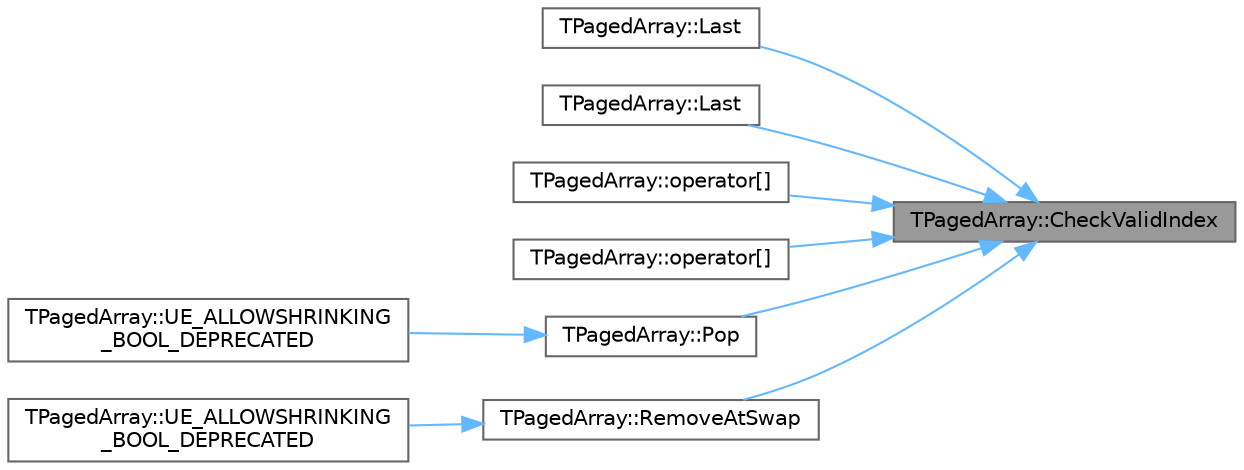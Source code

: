 digraph "TPagedArray::CheckValidIndex"
{
 // INTERACTIVE_SVG=YES
 // LATEX_PDF_SIZE
  bgcolor="transparent";
  edge [fontname=Helvetica,fontsize=10,labelfontname=Helvetica,labelfontsize=10];
  node [fontname=Helvetica,fontsize=10,shape=box,height=0.2,width=0.4];
  rankdir="RL";
  Node1 [id="Node000001",label="TPagedArray::CheckValidIndex",height=0.2,width=0.4,color="gray40", fillcolor="grey60", style="filled", fontcolor="black",tooltip=" "];
  Node1 -> Node2 [id="edge1_Node000001_Node000002",dir="back",color="steelblue1",style="solid",tooltip=" "];
  Node2 [id="Node000002",label="TPagedArray::Last",height=0.2,width=0.4,color="grey40", fillcolor="white", style="filled",URL="$d7/d79/classTPagedArray.html#a7d997ea088c0200cc2c5e780f44b59d0",tooltip=" "];
  Node1 -> Node3 [id="edge2_Node000001_Node000003",dir="back",color="steelblue1",style="solid",tooltip=" "];
  Node3 [id="Node000003",label="TPagedArray::Last",height=0.2,width=0.4,color="grey40", fillcolor="white", style="filled",URL="$d7/d79/classTPagedArray.html#a89207682dc480f3cea0fffdfd2a0f1a6",tooltip=" "];
  Node1 -> Node4 [id="edge3_Node000001_Node000004",dir="back",color="steelblue1",style="solid",tooltip=" "];
  Node4 [id="Node000004",label="TPagedArray::operator[]",height=0.2,width=0.4,color="grey40", fillcolor="white", style="filled",URL="$d7/d79/classTPagedArray.html#ae12544b3a4c2c02820bb8ec00afb5279",tooltip=" "];
  Node1 -> Node5 [id="edge4_Node000001_Node000005",dir="back",color="steelblue1",style="solid",tooltip=" "];
  Node5 [id="Node000005",label="TPagedArray::operator[]",height=0.2,width=0.4,color="grey40", fillcolor="white", style="filled",URL="$d7/d79/classTPagedArray.html#aba1ef243dff2fa1810db8518080c496e",tooltip=" "];
  Node1 -> Node6 [id="edge5_Node000001_Node000006",dir="back",color="steelblue1",style="solid",tooltip=" "];
  Node6 [id="Node000006",label="TPagedArray::Pop",height=0.2,width=0.4,color="grey40", fillcolor="white", style="filled",URL="$d7/d79/classTPagedArray.html#ae9273be237fec5501d813453404e655c",tooltip=" "];
  Node6 -> Node7 [id="edge6_Node000006_Node000007",dir="back",color="steelblue1",style="solid",tooltip=" "];
  Node7 [id="Node000007",label="TPagedArray::UE_ALLOWSHRINKING\l_BOOL_DEPRECATED",height=0.2,width=0.4,color="grey40", fillcolor="white", style="filled",URL="$d7/d79/classTPagedArray.html#a4a5b8cbaab99e63ed5348da5f9ee6434",tooltip=" "];
  Node1 -> Node8 [id="edge7_Node000001_Node000008",dir="back",color="steelblue1",style="solid",tooltip=" "];
  Node8 [id="Node000008",label="TPagedArray::RemoveAtSwap",height=0.2,width=0.4,color="grey40", fillcolor="white", style="filled",URL="$d7/d79/classTPagedArray.html#aaedb1c1abcf3ae11aab331b7aee62f78",tooltip="Removes the element at the parameter index position and swaps the last element if existent to the sam..."];
  Node8 -> Node9 [id="edge8_Node000008_Node000009",dir="back",color="steelblue1",style="solid",tooltip=" "];
  Node9 [id="Node000009",label="TPagedArray::UE_ALLOWSHRINKING\l_BOOL_DEPRECATED",height=0.2,width=0.4,color="grey40", fillcolor="white", style="filled",URL="$d7/d79/classTPagedArray.html#aadb953d04da04bebfe6f2065ee5a2590",tooltip=" "];
}
